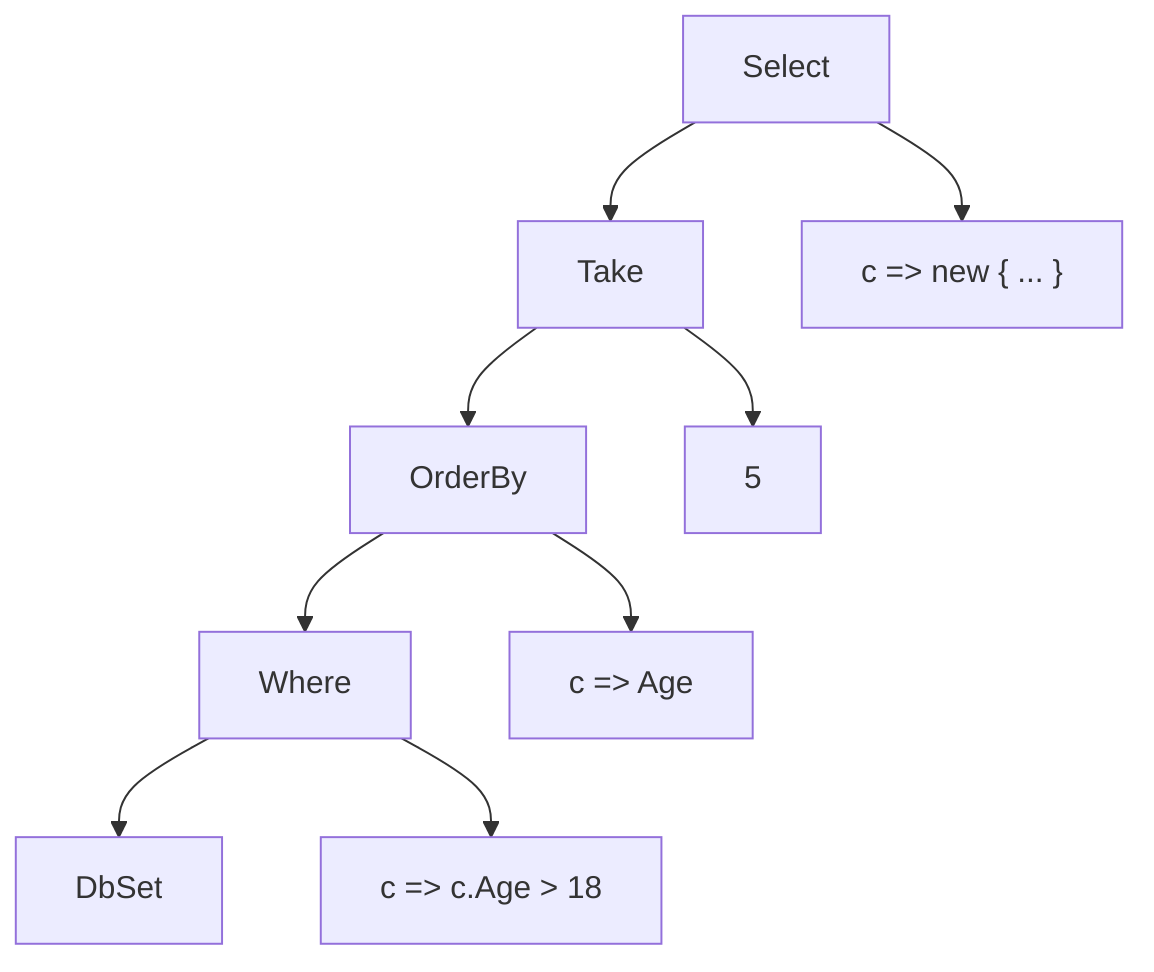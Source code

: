 graph TD
  Select --> Take
  Select --> Projection["c => new { ... }"]
  Take --> OrderBy
  Take --> Count[5]
  OrderBy --> Where
  OrderBy --> Ordering["c => Age"]
  Where --> EntityQueryable["DbSet"]
  Where --> Predicate["c => c.Age > 18"]